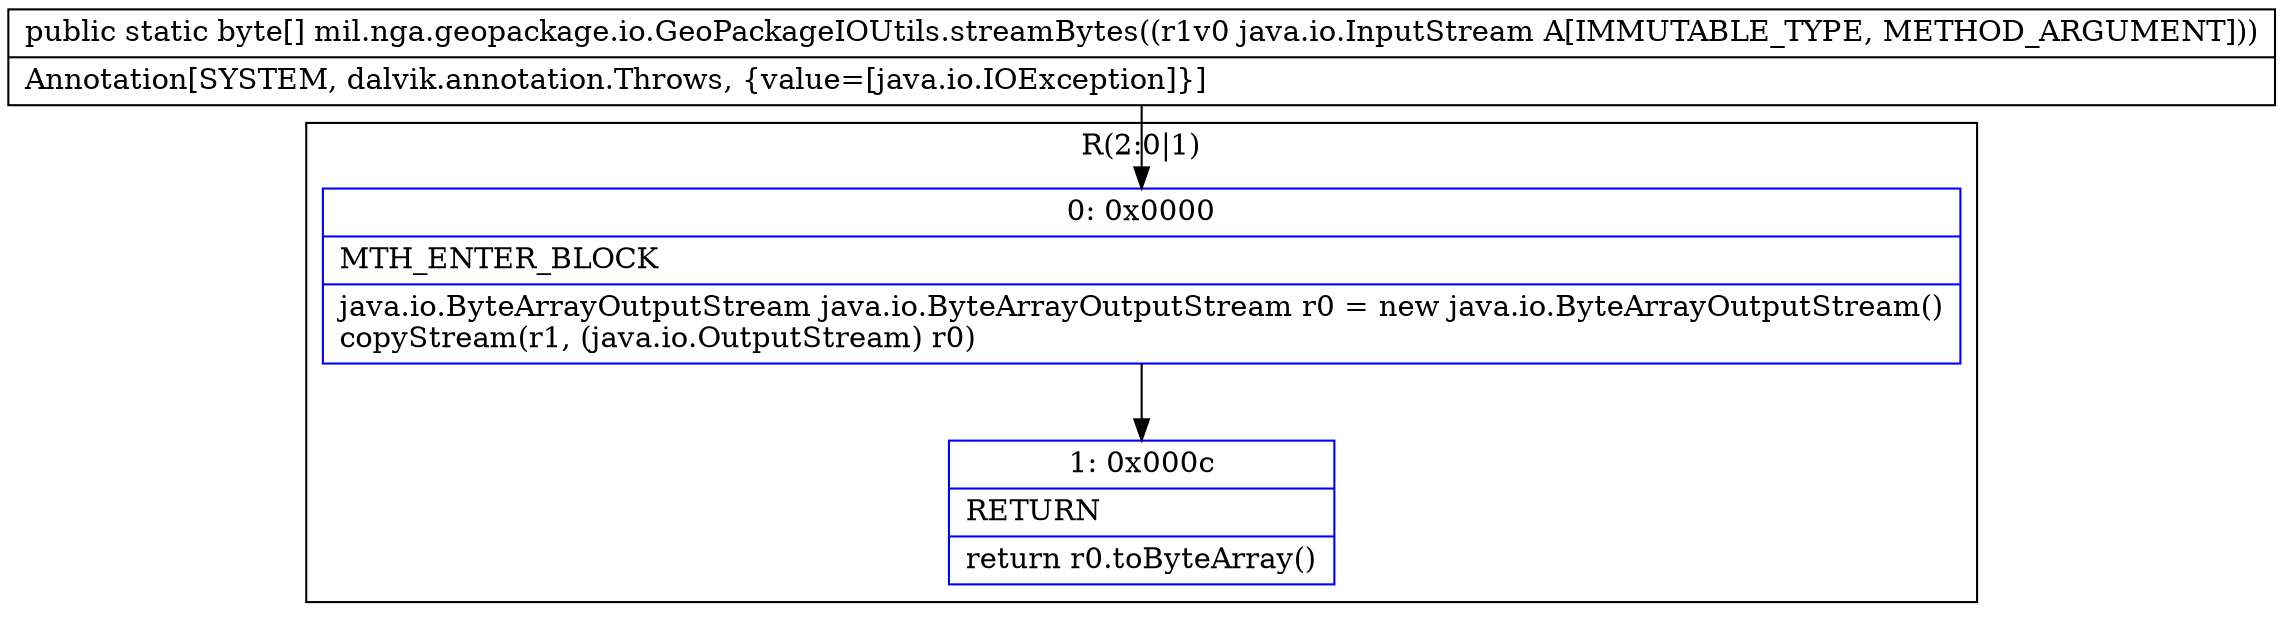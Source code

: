 digraph "CFG formil.nga.geopackage.io.GeoPackageIOUtils.streamBytes(Ljava\/io\/InputStream;)[B" {
subgraph cluster_Region_411847161 {
label = "R(2:0|1)";
node [shape=record,color=blue];
Node_0 [shape=record,label="{0\:\ 0x0000|MTH_ENTER_BLOCK\l|java.io.ByteArrayOutputStream java.io.ByteArrayOutputStream r0 = new java.io.ByteArrayOutputStream()\lcopyStream(r1, (java.io.OutputStream) r0)\l}"];
Node_1 [shape=record,label="{1\:\ 0x000c|RETURN\l|return r0.toByteArray()\l}"];
}
MethodNode[shape=record,label="{public static byte[] mil.nga.geopackage.io.GeoPackageIOUtils.streamBytes((r1v0 java.io.InputStream A[IMMUTABLE_TYPE, METHOD_ARGUMENT]))  | Annotation[SYSTEM, dalvik.annotation.Throws, \{value=[java.io.IOException]\}]\l}"];
MethodNode -> Node_0;
Node_0 -> Node_1;
}

